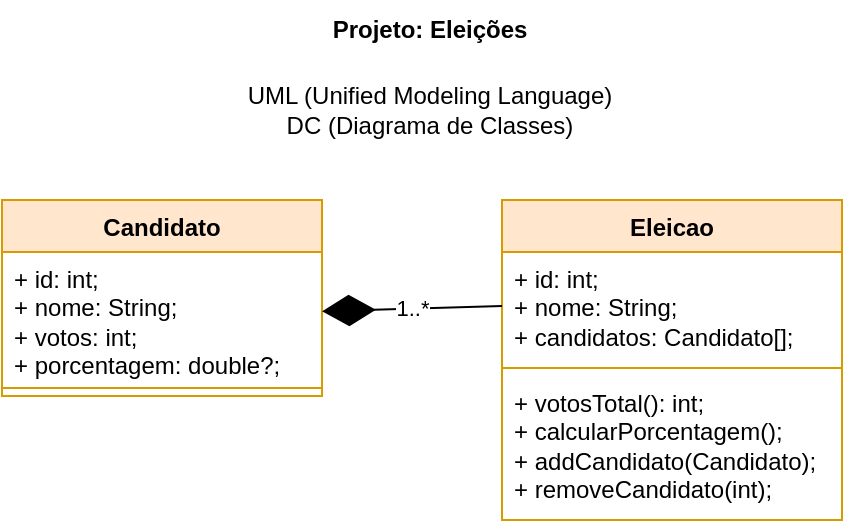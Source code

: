<mxfile version="26.1.2">
  <diagram name="Página-1" id="2duuz43gHOPAHNS1qgN-">
    <mxGraphModel dx="819" dy="441" grid="1" gridSize="10" guides="1" tooltips="1" connect="1" arrows="1" fold="1" page="1" pageScale="1" pageWidth="827" pageHeight="1169" math="0" shadow="0">
      <root>
        <mxCell id="0" />
        <mxCell id="1" parent="0" />
        <mxCell id="qaH1dg18ehNUrj-V564R-1" value="UML (Unified Modeling Language)&lt;div&gt;DC (Diagrama de Classes)&lt;/div&gt;" style="text;html=1;align=center;verticalAlign=middle;whiteSpace=wrap;rounded=0;" vertex="1" parent="1">
          <mxGeometry x="314" y="60" width="200" height="30" as="geometry" />
        </mxCell>
        <mxCell id="qaH1dg18ehNUrj-V564R-2" value="Projeto: Eleições" style="text;html=1;align=center;verticalAlign=middle;whiteSpace=wrap;rounded=0;fontStyle=1" vertex="1" parent="1">
          <mxGeometry x="314" y="20" width="200" height="30" as="geometry" />
        </mxCell>
        <mxCell id="qaH1dg18ehNUrj-V564R-3" value="Candidato" style="swimlane;fontStyle=1;align=center;verticalAlign=top;childLayout=stackLayout;horizontal=1;startSize=26;horizontalStack=0;resizeParent=1;resizeParentMax=0;resizeLast=0;collapsible=1;marginBottom=0;whiteSpace=wrap;html=1;fillColor=#ffe6cc;strokeColor=#d79b00;" vertex="1" parent="1">
          <mxGeometry x="200" y="120" width="160" height="98" as="geometry" />
        </mxCell>
        <mxCell id="qaH1dg18ehNUrj-V564R-4" value="+ id: int;&lt;div&gt;+ nome: String;&lt;/div&gt;&lt;div&gt;+ votos: int;&lt;/div&gt;&lt;div&gt;+ porcentagem: double?;&lt;/div&gt;" style="text;strokeColor=none;fillColor=none;align=left;verticalAlign=top;spacingLeft=4;spacingRight=4;overflow=hidden;rotatable=0;points=[[0,0.5],[1,0.5]];portConstraint=eastwest;whiteSpace=wrap;html=1;" vertex="1" parent="qaH1dg18ehNUrj-V564R-3">
          <mxGeometry y="26" width="160" height="64" as="geometry" />
        </mxCell>
        <mxCell id="qaH1dg18ehNUrj-V564R-5" value="" style="line;strokeWidth=1;fillColor=none;align=left;verticalAlign=middle;spacingTop=-1;spacingLeft=3;spacingRight=3;rotatable=0;labelPosition=right;points=[];portConstraint=eastwest;strokeColor=inherit;" vertex="1" parent="qaH1dg18ehNUrj-V564R-3">
          <mxGeometry y="90" width="160" height="8" as="geometry" />
        </mxCell>
        <mxCell id="qaH1dg18ehNUrj-V564R-7" value="Eleicao" style="swimlane;fontStyle=1;align=center;verticalAlign=top;childLayout=stackLayout;horizontal=1;startSize=26;horizontalStack=0;resizeParent=1;resizeParentMax=0;resizeLast=0;collapsible=1;marginBottom=0;whiteSpace=wrap;html=1;fillColor=#ffe6cc;strokeColor=#d79b00;" vertex="1" parent="1">
          <mxGeometry x="450" y="120" width="170" height="160" as="geometry" />
        </mxCell>
        <mxCell id="qaH1dg18ehNUrj-V564R-8" value="+ id: int;&lt;div&gt;+ nome: String;&lt;/div&gt;&lt;div&gt;+ candidatos: Candidato[];&lt;/div&gt;" style="text;strokeColor=none;fillColor=none;align=left;verticalAlign=top;spacingLeft=4;spacingRight=4;overflow=hidden;rotatable=0;points=[[0,0.5],[1,0.5]];portConstraint=eastwest;whiteSpace=wrap;html=1;" vertex="1" parent="qaH1dg18ehNUrj-V564R-7">
          <mxGeometry y="26" width="170" height="54" as="geometry" />
        </mxCell>
        <mxCell id="qaH1dg18ehNUrj-V564R-9" value="" style="line;strokeWidth=1;fillColor=none;align=left;verticalAlign=middle;spacingTop=-1;spacingLeft=3;spacingRight=3;rotatable=0;labelPosition=right;points=[];portConstraint=eastwest;strokeColor=inherit;" vertex="1" parent="qaH1dg18ehNUrj-V564R-7">
          <mxGeometry y="80" width="170" height="8" as="geometry" />
        </mxCell>
        <mxCell id="qaH1dg18ehNUrj-V564R-10" value="+ votosTotal(): int;&lt;div&gt;+ calcularPorcentagem();&lt;/div&gt;&lt;div&gt;+ addCandidato(Candidato);&lt;/div&gt;&lt;div&gt;+ removeCandidato(int);&lt;/div&gt;" style="text;strokeColor=none;fillColor=none;align=left;verticalAlign=top;spacingLeft=4;spacingRight=4;overflow=hidden;rotatable=0;points=[[0,0.5],[1,0.5]];portConstraint=eastwest;whiteSpace=wrap;html=1;" vertex="1" parent="qaH1dg18ehNUrj-V564R-7">
          <mxGeometry y="88" width="170" height="72" as="geometry" />
        </mxCell>
        <mxCell id="qaH1dg18ehNUrj-V564R-11" value="1..*" style="endArrow=diamondThin;endFill=1;endSize=24;html=1;rounded=0;exitX=0;exitY=0.5;exitDx=0;exitDy=0;" edge="1" parent="1" source="qaH1dg18ehNUrj-V564R-8" target="qaH1dg18ehNUrj-V564R-4">
          <mxGeometry width="160" relative="1" as="geometry">
            <mxPoint x="400" y="250" as="sourcePoint" />
            <mxPoint x="380" y="250" as="targetPoint" />
          </mxGeometry>
        </mxCell>
      </root>
    </mxGraphModel>
  </diagram>
</mxfile>
